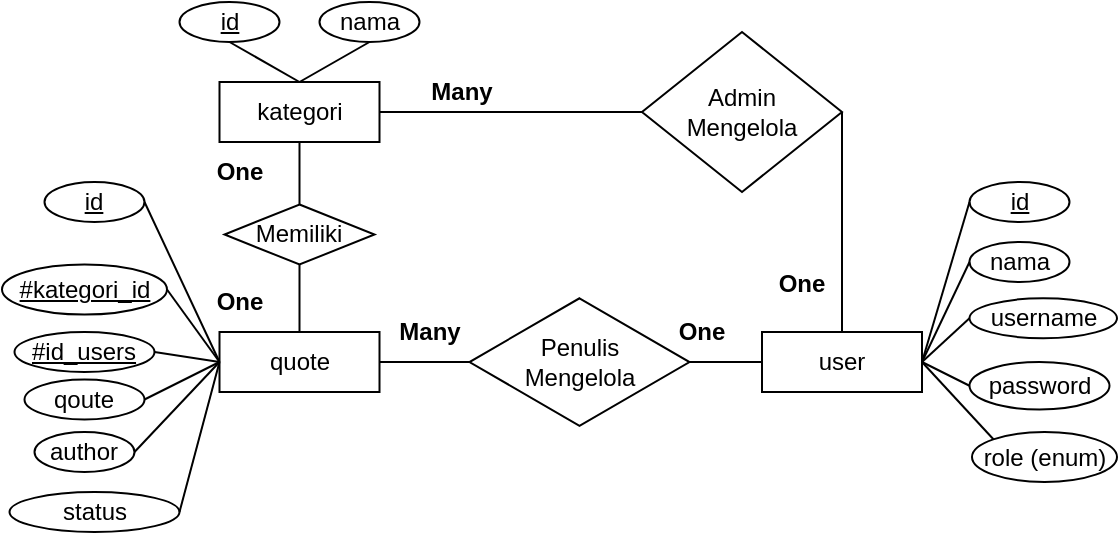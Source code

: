 <mxfile version="28.2.5" pages="3">
  <diagram name="ERD" id="HkAoffOcETfvurxb7iPW">
    <mxGraphModel dx="1426" dy="841" grid="1" gridSize="10" guides="1" tooltips="1" connect="1" arrows="1" fold="1" page="1" pageScale="1" pageWidth="850" pageHeight="1100" math="0" shadow="0">
      <root>
        <mxCell id="0" />
        <mxCell id="1" parent="0" />
        <mxCell id="kqxzfw_xi5819Ef0oG8I-1" value="quote" style="rounded=0;whiteSpace=wrap;html=1;" parent="1" vertex="1">
          <mxGeometry x="268.75" y="355" width="80" height="30" as="geometry" />
        </mxCell>
        <mxCell id="kqxzfw_xi5819Ef0oG8I-2" value="&lt;u&gt;id&lt;/u&gt;" style="ellipse;whiteSpace=wrap;html=1;" parent="1" vertex="1">
          <mxGeometry x="181.25" y="280" width="50" height="20" as="geometry" />
        </mxCell>
        <mxCell id="kqxzfw_xi5819Ef0oG8I-3" value="author" style="ellipse;whiteSpace=wrap;html=1;" parent="1" vertex="1">
          <mxGeometry x="176.25" y="405" width="50" height="20" as="geometry" />
        </mxCell>
        <mxCell id="kqxzfw_xi5819Ef0oG8I-4" value="qoute" style="ellipse;whiteSpace=wrap;html=1;" parent="1" vertex="1">
          <mxGeometry x="171.25" y="378.75" width="60" height="20" as="geometry" />
        </mxCell>
        <mxCell id="kqxzfw_xi5819Ef0oG8I-5" value="" style="endArrow=none;html=1;rounded=0;entryX=0;entryY=0.5;entryDx=0;entryDy=0;exitX=1;exitY=0.5;exitDx=0;exitDy=0;" parent="1" source="kqxzfw_xi5819Ef0oG8I-2" target="kqxzfw_xi5819Ef0oG8I-1" edge="1">
          <mxGeometry width="50" height="50" relative="1" as="geometry">
            <mxPoint x="163.75" y="440" as="sourcePoint" />
            <mxPoint x="213.75" y="390" as="targetPoint" />
          </mxGeometry>
        </mxCell>
        <mxCell id="kqxzfw_xi5819Ef0oG8I-6" value="" style="endArrow=none;html=1;rounded=0;entryX=0;entryY=0.5;entryDx=0;entryDy=0;exitX=1;exitY=0.5;exitDx=0;exitDy=0;" parent="1" source="kqxzfw_xi5819Ef0oG8I-3" target="kqxzfw_xi5819Ef0oG8I-1" edge="1">
          <mxGeometry width="50" height="50" relative="1" as="geometry">
            <mxPoint x="163.75" y="440" as="sourcePoint" />
            <mxPoint x="213.75" y="390" as="targetPoint" />
          </mxGeometry>
        </mxCell>
        <mxCell id="kqxzfw_xi5819Ef0oG8I-7" value="" style="endArrow=none;html=1;rounded=0;entryX=0;entryY=0.5;entryDx=0;entryDy=0;exitX=1;exitY=0.5;exitDx=0;exitDy=0;" parent="1" source="kqxzfw_xi5819Ef0oG8I-4" target="kqxzfw_xi5819Ef0oG8I-1" edge="1">
          <mxGeometry width="50" height="50" relative="1" as="geometry">
            <mxPoint x="163.75" y="440" as="sourcePoint" />
            <mxPoint x="213.75" y="390" as="targetPoint" />
          </mxGeometry>
        </mxCell>
        <mxCell id="kqxzfw_xi5819Ef0oG8I-12" value="" style="endArrow=none;html=1;rounded=0;entryX=0;entryY=0.5;entryDx=0;entryDy=0;exitX=1;exitY=0.5;exitDx=0;exitDy=0;" parent="1" source="kqxzfw_xi5819Ef0oG8I-13" target="kqxzfw_xi5819Ef0oG8I-1" edge="1">
          <mxGeometry width="50" height="50" relative="1" as="geometry">
            <mxPoint x="143.75" y="450" as="sourcePoint" />
            <mxPoint x="353.75" y="390" as="targetPoint" />
          </mxGeometry>
        </mxCell>
        <mxCell id="kqxzfw_xi5819Ef0oG8I-13" value="&lt;u&gt;#id_users&lt;/u&gt;" style="ellipse;whiteSpace=wrap;html=1;" parent="1" vertex="1">
          <mxGeometry x="166.25" y="355" width="70" height="20" as="geometry" />
        </mxCell>
        <mxCell id="kqxzfw_xi5819Ef0oG8I-15" value="&lt;div&gt;Penulis&lt;/div&gt;Mengelola" style="rhombus;whiteSpace=wrap;html=1;" parent="1" vertex="1">
          <mxGeometry x="393.75" y="338.13" width="110" height="63.75" as="geometry" />
        </mxCell>
        <mxCell id="kqxzfw_xi5819Ef0oG8I-16" value="user" style="rounded=0;whiteSpace=wrap;html=1;" parent="1" vertex="1">
          <mxGeometry x="540" y="355" width="80" height="30" as="geometry" />
        </mxCell>
        <mxCell id="kqxzfw_xi5819Ef0oG8I-17" value="&lt;u&gt;id&lt;/u&gt;" style="ellipse;whiteSpace=wrap;html=1;" parent="1" vertex="1">
          <mxGeometry x="643.75" y="280" width="50" height="20" as="geometry" />
        </mxCell>
        <mxCell id="kqxzfw_xi5819Ef0oG8I-18" value="nama" style="ellipse;whiteSpace=wrap;html=1;" parent="1" vertex="1">
          <mxGeometry x="643.75" y="310" width="50" height="20" as="geometry" />
        </mxCell>
        <mxCell id="kqxzfw_xi5819Ef0oG8I-19" value="username" style="ellipse;whiteSpace=wrap;html=1;" parent="1" vertex="1">
          <mxGeometry x="643.75" y="338.13" width="73.75" height="20" as="geometry" />
        </mxCell>
        <mxCell id="kqxzfw_xi5819Ef0oG8I-20" value="password" style="ellipse;whiteSpace=wrap;html=1;" parent="1" vertex="1">
          <mxGeometry x="643.75" y="370" width="70" height="23.75" as="geometry" />
        </mxCell>
        <mxCell id="kqxzfw_xi5819Ef0oG8I-25" value="" style="endArrow=none;html=1;rounded=0;exitX=0;exitY=0.5;exitDx=0;exitDy=0;entryX=1;entryY=0.5;entryDx=0;entryDy=0;" parent="1" source="kqxzfw_xi5819Ef0oG8I-17" target="kqxzfw_xi5819Ef0oG8I-16" edge="1">
          <mxGeometry width="50" height="50" relative="1" as="geometry">
            <mxPoint x="543.75" y="460" as="sourcePoint" />
            <mxPoint x="593.75" y="410" as="targetPoint" />
          </mxGeometry>
        </mxCell>
        <mxCell id="kqxzfw_xi5819Ef0oG8I-26" value="" style="endArrow=none;html=1;rounded=0;entryX=0;entryY=0.5;entryDx=0;entryDy=0;exitX=1;exitY=0.5;exitDx=0;exitDy=0;" parent="1" source="kqxzfw_xi5819Ef0oG8I-16" target="kqxzfw_xi5819Ef0oG8I-18" edge="1">
          <mxGeometry width="50" height="50" relative="1" as="geometry">
            <mxPoint x="543.75" y="460" as="sourcePoint" />
            <mxPoint x="593.75" y="410" as="targetPoint" />
          </mxGeometry>
        </mxCell>
        <mxCell id="kqxzfw_xi5819Ef0oG8I-27" value="" style="endArrow=none;html=1;rounded=0;entryX=0;entryY=0.5;entryDx=0;entryDy=0;exitX=1;exitY=0.5;exitDx=0;exitDy=0;" parent="1" source="kqxzfw_xi5819Ef0oG8I-16" target="kqxzfw_xi5819Ef0oG8I-19" edge="1">
          <mxGeometry width="50" height="50" relative="1" as="geometry">
            <mxPoint x="543.75" y="460" as="sourcePoint" />
            <mxPoint x="593.75" y="410" as="targetPoint" />
          </mxGeometry>
        </mxCell>
        <mxCell id="kqxzfw_xi5819Ef0oG8I-28" value="" style="endArrow=none;html=1;rounded=0;entryX=0;entryY=0.5;entryDx=0;entryDy=0;exitX=1;exitY=0.5;exitDx=0;exitDy=0;" parent="1" source="kqxzfw_xi5819Ef0oG8I-16" target="kqxzfw_xi5819Ef0oG8I-20" edge="1">
          <mxGeometry width="50" height="50" relative="1" as="geometry">
            <mxPoint x="543.75" y="530" as="sourcePoint" />
            <mxPoint x="593.75" y="480" as="targetPoint" />
          </mxGeometry>
        </mxCell>
        <mxCell id="kqxzfw_xi5819Ef0oG8I-29" value="" style="endArrow=none;html=1;rounded=0;entryX=0;entryY=0.5;entryDx=0;entryDy=0;exitX=1;exitY=0.5;exitDx=0;exitDy=0;" parent="1" source="kqxzfw_xi5819Ef0oG8I-15" target="kqxzfw_xi5819Ef0oG8I-16" edge="1">
          <mxGeometry width="50" height="50" relative="1" as="geometry">
            <mxPoint x="518.75" y="530" as="sourcePoint" />
            <mxPoint x="568.75" y="480" as="targetPoint" />
          </mxGeometry>
        </mxCell>
        <mxCell id="kqxzfw_xi5819Ef0oG8I-30" value="" style="endArrow=none;html=1;rounded=0;entryX=0;entryY=0.5;entryDx=0;entryDy=0;exitX=1;exitY=0.5;exitDx=0;exitDy=0;" parent="1" source="kqxzfw_xi5819Ef0oG8I-1" target="kqxzfw_xi5819Ef0oG8I-15" edge="1">
          <mxGeometry width="50" height="50" relative="1" as="geometry">
            <mxPoint x="308.75" y="460" as="sourcePoint" />
            <mxPoint x="568.75" y="480" as="targetPoint" />
          </mxGeometry>
        </mxCell>
        <mxCell id="kqxzfw_xi5819Ef0oG8I-34" value="&lt;u&gt;#kategori_id&lt;/u&gt;" style="ellipse;whiteSpace=wrap;html=1;" parent="1" vertex="1">
          <mxGeometry x="160" y="321.25" width="82.5" height="25" as="geometry" />
        </mxCell>
        <mxCell id="kqxzfw_xi5819Ef0oG8I-35" value="" style="endArrow=none;html=1;rounded=0;exitX=1;exitY=0.5;exitDx=0;exitDy=0;entryX=0;entryY=0.5;entryDx=0;entryDy=0;" parent="1" source="kqxzfw_xi5819Ef0oG8I-34" target="kqxzfw_xi5819Ef0oG8I-1" edge="1">
          <mxGeometry width="50" height="50" relative="1" as="geometry">
            <mxPoint x="243.75" y="440" as="sourcePoint" />
            <mxPoint x="293.75" y="390" as="targetPoint" />
          </mxGeometry>
        </mxCell>
        <mxCell id="kqxzfw_xi5819Ef0oG8I-36" value="role (enum)" style="ellipse;whiteSpace=wrap;html=1;" parent="1" vertex="1">
          <mxGeometry x="645" y="405" width="72.5" height="25" as="geometry" />
        </mxCell>
        <mxCell id="kqxzfw_xi5819Ef0oG8I-37" value="" style="endArrow=none;html=1;rounded=0;entryX=0;entryY=0;entryDx=0;entryDy=0;exitX=1;exitY=0.5;exitDx=0;exitDy=0;" parent="1" source="kqxzfw_xi5819Ef0oG8I-16" target="kqxzfw_xi5819Ef0oG8I-36" edge="1">
          <mxGeometry width="50" height="50" relative="1" as="geometry">
            <mxPoint x="493.75" y="390" as="sourcePoint" />
            <mxPoint x="543.75" y="340" as="targetPoint" />
          </mxGeometry>
        </mxCell>
        <mxCell id="kqxzfw_xi5819Ef0oG8I-75" value="&lt;b&gt;One&lt;/b&gt;" style="text;html=1;align=center;verticalAlign=middle;whiteSpace=wrap;rounded=0;" parent="1" vertex="1">
          <mxGeometry x="480" y="340" width="60" height="30" as="geometry" />
        </mxCell>
        <mxCell id="kqxzfw_xi5819Ef0oG8I-76" value="&lt;b&gt;Many&lt;/b&gt;" style="text;html=1;align=center;verticalAlign=middle;whiteSpace=wrap;rounded=0;" parent="1" vertex="1">
          <mxGeometry x="343.75" y="340" width="60" height="30" as="geometry" />
        </mxCell>
        <mxCell id="iO2qTdDOsowQZia5ZUUA-1" value="status" style="ellipse;whiteSpace=wrap;html=1;" parent="1" vertex="1">
          <mxGeometry x="163.75" y="435" width="85" height="20" as="geometry" />
        </mxCell>
        <mxCell id="iO2qTdDOsowQZia5ZUUA-2" value="" style="endArrow=none;html=1;rounded=0;entryX=0;entryY=0.5;entryDx=0;entryDy=0;exitX=1;exitY=0.5;exitDx=0;exitDy=0;" parent="1" source="iO2qTdDOsowQZia5ZUUA-1" target="kqxzfw_xi5819Ef0oG8I-1" edge="1">
          <mxGeometry width="50" height="50" relative="1" as="geometry">
            <mxPoint x="68.75" y="500" as="sourcePoint" />
            <mxPoint x="118.75" y="450" as="targetPoint" />
          </mxGeometry>
        </mxCell>
        <mxCell id="xkVPOjC3tswH-z81WgGQ-1" value="kategori" style="rounded=0;whiteSpace=wrap;html=1;" parent="1" vertex="1">
          <mxGeometry x="268.75" y="230" width="80" height="30" as="geometry" />
        </mxCell>
        <mxCell id="yRkLo9J25XycwhyReZpR-1" value="&lt;u&gt;id&lt;/u&gt;" style="ellipse;whiteSpace=wrap;html=1;" parent="1" vertex="1">
          <mxGeometry x="248.75" y="190" width="50" height="20" as="geometry" />
        </mxCell>
        <mxCell id="yRkLo9J25XycwhyReZpR-2" value="" style="endArrow=none;html=1;rounded=0;entryX=0.5;entryY=1;entryDx=0;entryDy=0;exitX=0.5;exitY=0;exitDx=0;exitDy=0;" parent="1" source="xkVPOjC3tswH-z81WgGQ-1" target="yRkLo9J25XycwhyReZpR-1" edge="1">
          <mxGeometry width="50" height="50" relative="1" as="geometry">
            <mxPoint x="473.75" y="200" as="sourcePoint" />
            <mxPoint x="523.75" y="150" as="targetPoint" />
          </mxGeometry>
        </mxCell>
        <mxCell id="yRkLo9J25XycwhyReZpR-4" value="" style="endArrow=none;html=1;rounded=0;exitX=0.5;exitY=0;exitDx=0;exitDy=0;entryX=0.5;entryY=1;entryDx=0;entryDy=0;" parent="1" source="xkVPOjC3tswH-z81WgGQ-1" target="yRkLo9J25XycwhyReZpR-5" edge="1">
          <mxGeometry width="50" height="50" relative="1" as="geometry">
            <mxPoint x="473.75" y="200" as="sourcePoint" />
            <mxPoint x="523.75" y="150" as="targetPoint" />
          </mxGeometry>
        </mxCell>
        <mxCell id="yRkLo9J25XycwhyReZpR-5" value="nama" style="ellipse;whiteSpace=wrap;html=1;" parent="1" vertex="1">
          <mxGeometry x="318.75" y="190" width="50" height="20" as="geometry" />
        </mxCell>
        <mxCell id="yRkLo9J25XycwhyReZpR-13" value="Memiliki" style="rhombus;whiteSpace=wrap;html=1;" parent="1" vertex="1">
          <mxGeometry x="271.25" y="291.25" width="75" height="30" as="geometry" />
        </mxCell>
        <mxCell id="yRkLo9J25XycwhyReZpR-17" value="" style="endArrow=none;html=1;rounded=0;entryX=0.5;entryY=1;entryDx=0;entryDy=0;exitX=0.5;exitY=0;exitDx=0;exitDy=0;" parent="1" source="yRkLo9J25XycwhyReZpR-13" target="xkVPOjC3tswH-z81WgGQ-1" edge="1">
          <mxGeometry width="50" height="50" relative="1" as="geometry">
            <mxPoint x="393.75" y="190" as="sourcePoint" />
            <mxPoint x="443.75" y="140" as="targetPoint" />
          </mxGeometry>
        </mxCell>
        <mxCell id="yRkLo9J25XycwhyReZpR-21" value="&lt;b&gt;One&lt;/b&gt;" style="text;html=1;align=center;verticalAlign=middle;whiteSpace=wrap;rounded=0;" parent="1" vertex="1">
          <mxGeometry x="248.75" y="260" width="60" height="30" as="geometry" />
        </mxCell>
        <mxCell id="yRkLo9J25XycwhyReZpR-33" value="" style="endArrow=none;html=1;rounded=0;exitX=0.5;exitY=0;exitDx=0;exitDy=0;" parent="1" source="kqxzfw_xi5819Ef0oG8I-1" target="yRkLo9J25XycwhyReZpR-13" edge="1">
          <mxGeometry width="50" height="50" relative="1" as="geometry">
            <mxPoint x="288.75" y="280" as="sourcePoint" />
            <mxPoint x="288.75" y="240" as="targetPoint" />
          </mxGeometry>
        </mxCell>
        <mxCell id="EICZIc3cDc9yo0KWFbXN-3" value="&lt;b&gt;One&lt;/b&gt;" style="text;html=1;align=center;verticalAlign=middle;whiteSpace=wrap;rounded=0;" parent="1" vertex="1">
          <mxGeometry x="248.75" y="325" width="60" height="30" as="geometry" />
        </mxCell>
        <mxCell id="CtYtJSWk1EivvZtxUekK-1" value="Admin&lt;div&gt;Mengelola&lt;/div&gt;" style="rhombus;whiteSpace=wrap;html=1;" vertex="1" parent="1">
          <mxGeometry x="480" y="205" width="100" height="80" as="geometry" />
        </mxCell>
        <mxCell id="CtYtJSWk1EivvZtxUekK-2" value="" style="endArrow=none;html=1;rounded=0;entryX=0.5;entryY=0;entryDx=0;entryDy=0;exitX=1;exitY=0.5;exitDx=0;exitDy=0;" edge="1" parent="1" source="CtYtJSWk1EivvZtxUekK-1" target="kqxzfw_xi5819Ef0oG8I-16">
          <mxGeometry width="50" height="50" relative="1" as="geometry">
            <mxPoint x="400" y="460" as="sourcePoint" />
            <mxPoint x="450" y="410" as="targetPoint" />
          </mxGeometry>
        </mxCell>
        <mxCell id="CtYtJSWk1EivvZtxUekK-3" value="" style="endArrow=none;html=1;rounded=0;entryX=0;entryY=0.5;entryDx=0;entryDy=0;exitX=1;exitY=0.5;exitDx=0;exitDy=0;" edge="1" parent="1" source="xkVPOjC3tswH-z81WgGQ-1" target="CtYtJSWk1EivvZtxUekK-1">
          <mxGeometry width="50" height="50" relative="1" as="geometry">
            <mxPoint x="400" y="460" as="sourcePoint" />
            <mxPoint x="450" y="410" as="targetPoint" />
          </mxGeometry>
        </mxCell>
        <mxCell id="CtYtJSWk1EivvZtxUekK-4" value="&lt;b&gt;One&lt;/b&gt;" style="text;html=1;align=center;verticalAlign=middle;whiteSpace=wrap;rounded=0;" vertex="1" parent="1">
          <mxGeometry x="530" y="316.25" width="60" height="30" as="geometry" />
        </mxCell>
        <mxCell id="CtYtJSWk1EivvZtxUekK-6" value="&lt;b&gt;Many&lt;/b&gt;" style="text;html=1;align=center;verticalAlign=middle;whiteSpace=wrap;rounded=0;" vertex="1" parent="1">
          <mxGeometry x="360" y="220" width="60" height="30" as="geometry" />
        </mxCell>
      </root>
    </mxGraphModel>
  </diagram>
  <diagram id="eqHM1oDfNLf9MKA3_zV_" name="UI">
    <mxGraphModel dx="1426" dy="841" grid="1" gridSize="10" guides="1" tooltips="1" connect="1" arrows="1" fold="1" page="1" pageScale="1" pageWidth="850" pageHeight="1100" math="0" shadow="0">
      <root>
        <mxCell id="0" />
        <mxCell id="1" parent="0" />
        <mxCell id="YsZucLXnimJvhE20Wfvf-1" value="" style="rounded=0;whiteSpace=wrap;html=1;" vertex="1" parent="1">
          <mxGeometry x="210" y="160" width="400" height="580" as="geometry" />
        </mxCell>
        <mxCell id="YsZucLXnimJvhE20Wfvf-2" value="quote 1" style="rounded=0;whiteSpace=wrap;html=1;" vertex="1" parent="1">
          <mxGeometry x="280" y="230" width="260" height="60" as="geometry" />
        </mxCell>
        <mxCell id="YsZucLXnimJvhE20Wfvf-3" value="quote 1" style="rounded=0;whiteSpace=wrap;html=1;" vertex="1" parent="1">
          <mxGeometry x="280" y="320" width="260" height="60" as="geometry" />
        </mxCell>
        <mxCell id="YsZucLXnimJvhE20Wfvf-4" value="quote 1" style="rounded=0;whiteSpace=wrap;html=1;" vertex="1" parent="1">
          <mxGeometry x="280" y="410" width="260" height="60" as="geometry" />
        </mxCell>
      </root>
    </mxGraphModel>
  </diagram>
  <diagram id="QB83ABxo27VFfLcl_jYl" name="Page-3">
    <mxGraphModel dx="1426" dy="841" grid="1" gridSize="10" guides="1" tooltips="1" connect="1" arrows="1" fold="1" page="1" pageScale="1" pageWidth="850" pageHeight="1100" math="0" shadow="0">
      <root>
        <mxCell id="0" />
        <mxCell id="1" parent="0" />
        <mxCell id="HPpBKAhOD0unNNoL5AQD-1" value="" style="rounded=0;whiteSpace=wrap;html=1;" vertex="1" parent="1">
          <mxGeometry x="225" y="90" width="400" height="580" as="geometry" />
        </mxCell>
        <mxCell id="HPpBKAhOD0unNNoL5AQD-2" value="" style="rounded=0;whiteSpace=wrap;html=1;" vertex="1" parent="1">
          <mxGeometry x="225" y="90" width="135" height="580" as="geometry" />
        </mxCell>
        <mxCell id="HPpBKAhOD0unNNoL5AQD-3" value="Kategori" style="rounded=0;whiteSpace=wrap;html=1;" vertex="1" parent="1">
          <mxGeometry x="232.5" y="170" width="120" height="60" as="geometry" />
        </mxCell>
        <mxCell id="HPpBKAhOD0unNNoL5AQD-4" value="Qoute" style="rounded=0;whiteSpace=wrap;html=1;" vertex="1" parent="1">
          <mxGeometry x="232.5" y="250" width="120" height="60" as="geometry" />
        </mxCell>
        <mxCell id="HPpBKAhOD0unNNoL5AQD-5" value="" style="whiteSpace=wrap;html=1;aspect=fixed;" vertex="1" parent="1">
          <mxGeometry x="390" y="170" width="190" height="190" as="geometry" />
        </mxCell>
      </root>
    </mxGraphModel>
  </diagram>
</mxfile>
